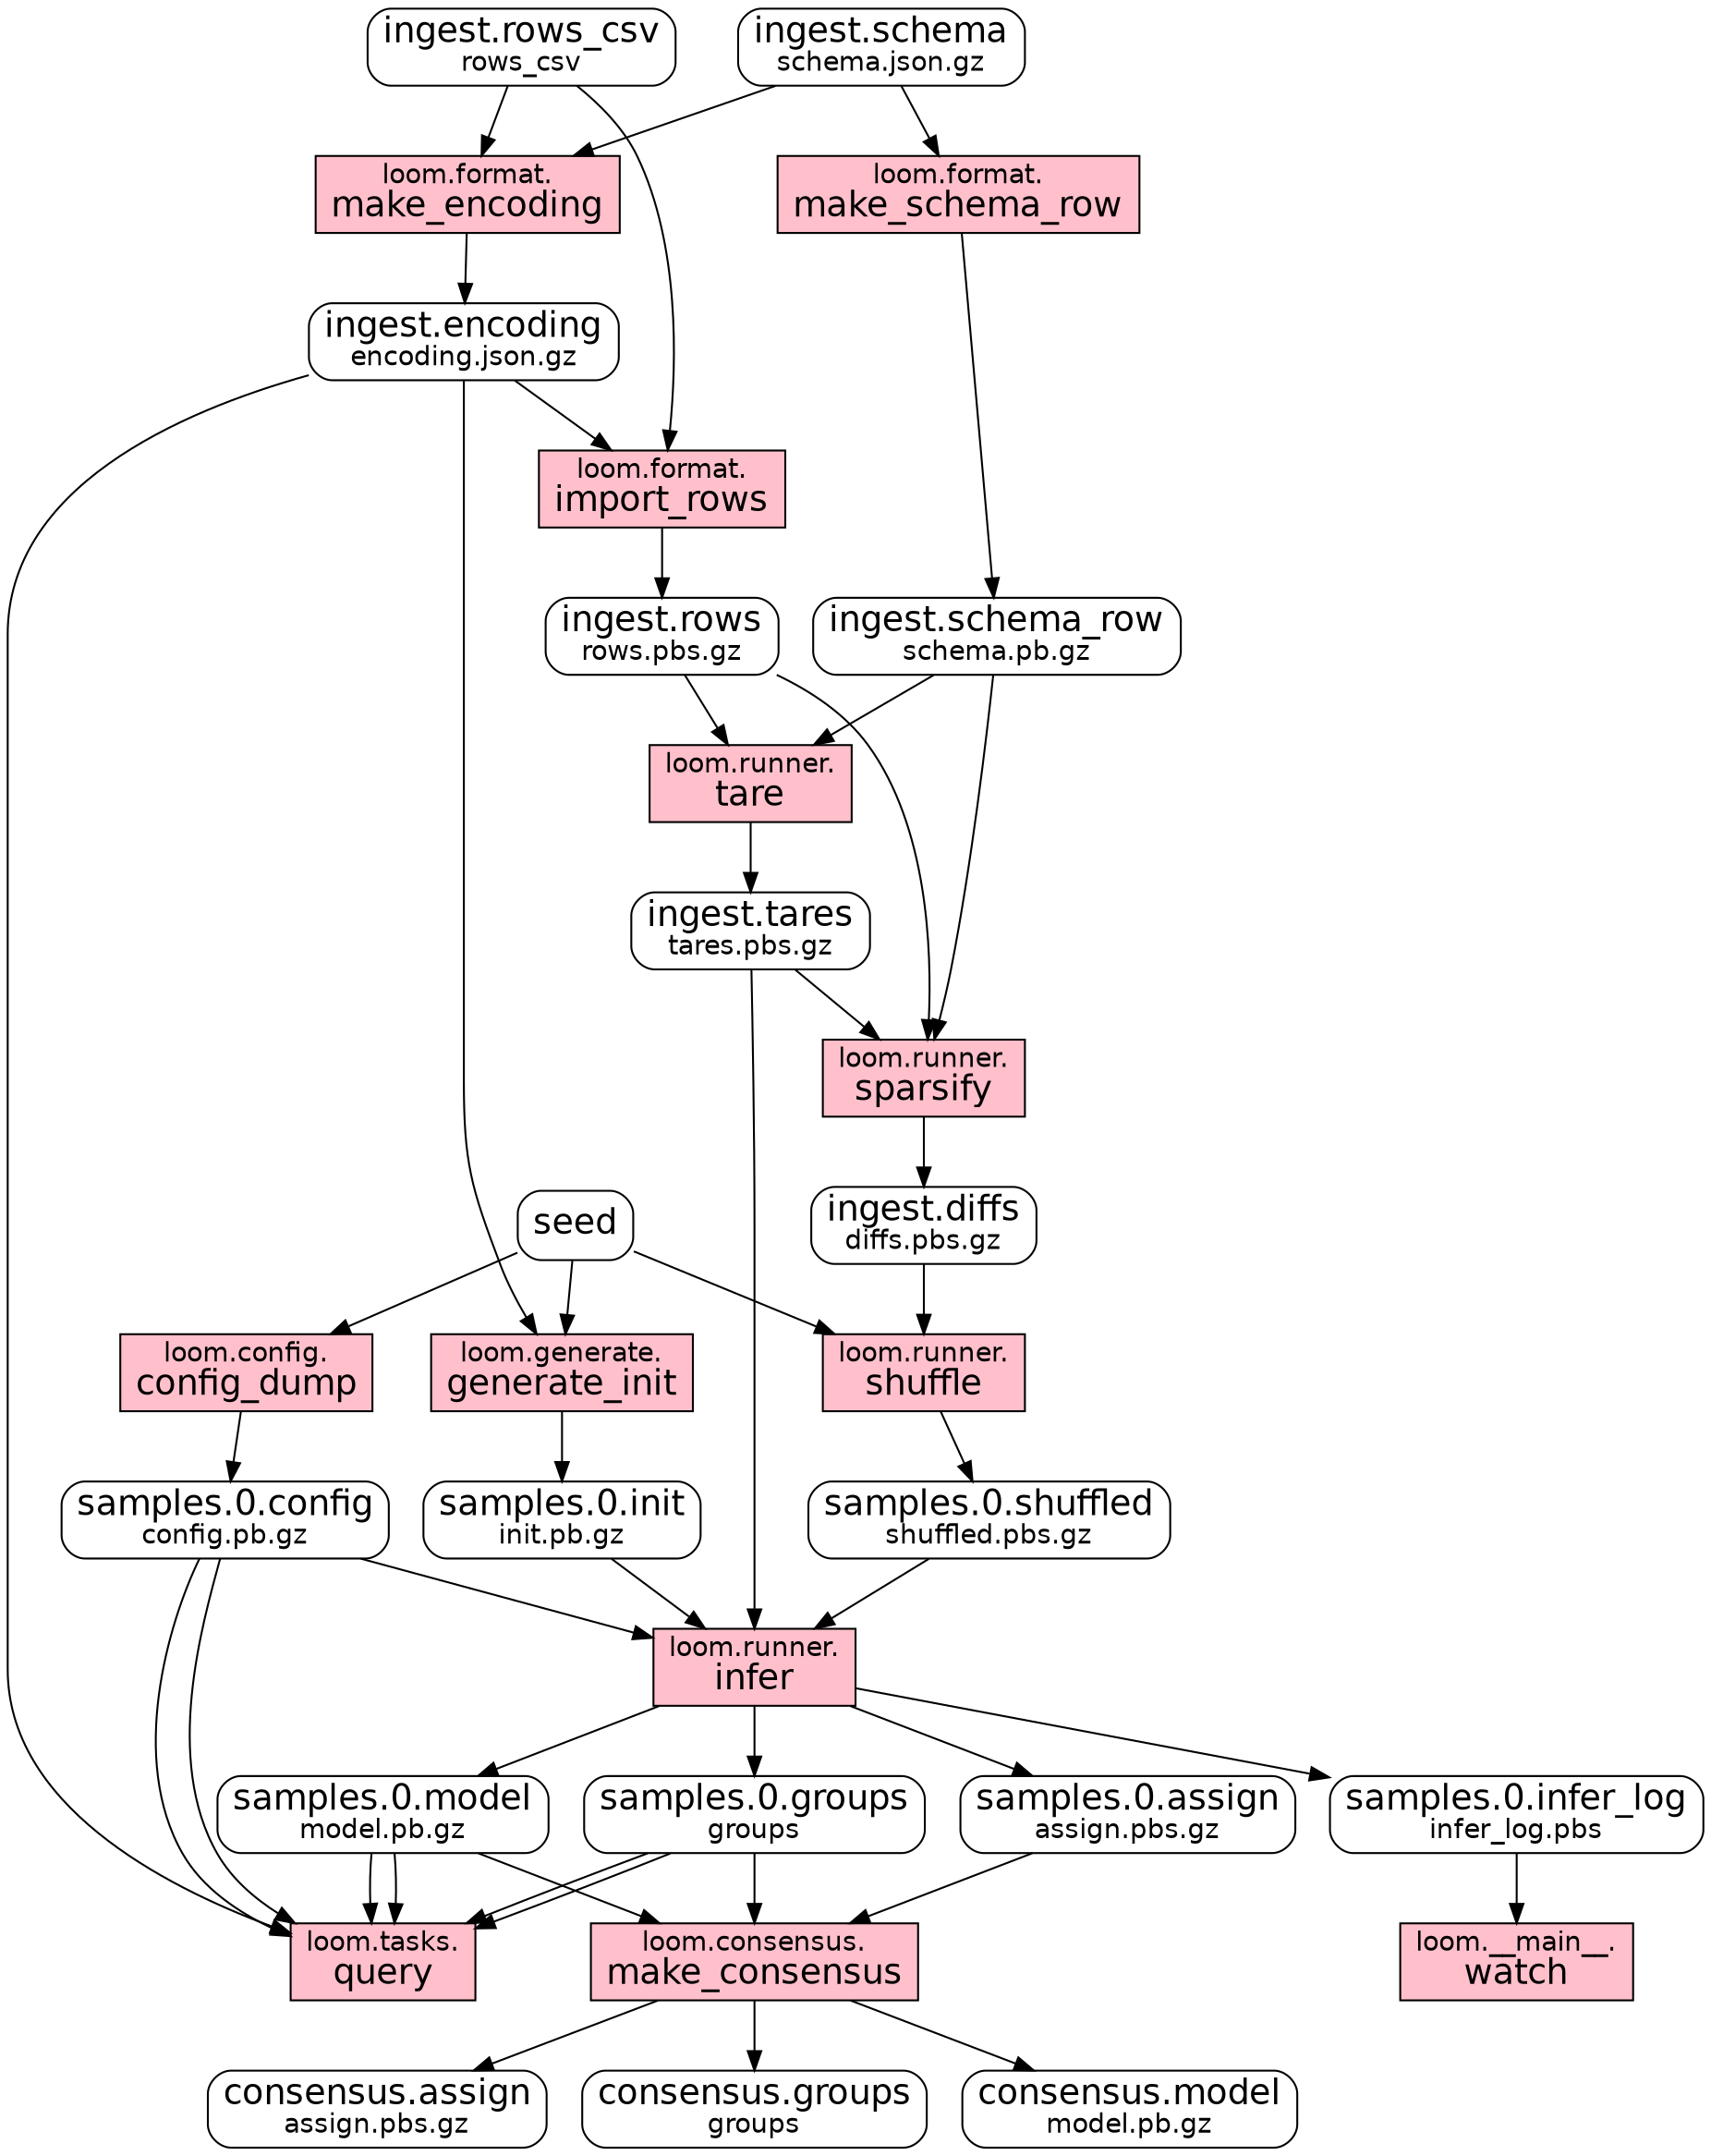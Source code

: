 // this file was generated by loom/documented.py
digraph G {
  overlap=false;
  graph [fontname = "helvetica"];
  node [fontname = "helvetica"];
  edge [fontname = "helvetica"];

  // data
  {
    node [shape=Mrecord];
    consensus_assign [label=<<FONT POINT-SIZE="18">consensus.assign</FONT><BR/>assign.pbs.gz>];
    consensus_groups [label=<<FONT POINT-SIZE="18">consensus.groups</FONT><BR/>groups>];
    consensus_model [label=<<FONT POINT-SIZE="18">consensus.model</FONT><BR/>model.pb.gz>];
    ingest_diffs [label=<<FONT POINT-SIZE="18">ingest.diffs</FONT><BR/>diffs.pbs.gz>];
    ingest_encoding [label=<<FONT POINT-SIZE="18">ingest.encoding</FONT><BR/>encoding.json.gz>];
    ingest_rows [label=<<FONT POINT-SIZE="18">ingest.rows</FONT><BR/>rows.pbs.gz>];
    ingest_rows_csv [label=<<FONT POINT-SIZE="18">ingest.rows_csv</FONT><BR/>rows_csv>];
    ingest_schema [label=<<FONT POINT-SIZE="18">ingest.schema</FONT><BR/>schema.json.gz>];
    ingest_schema_row [label=<<FONT POINT-SIZE="18">ingest.schema_row</FONT><BR/>schema.pb.gz>];
    ingest_tares [label=<<FONT POINT-SIZE="18">ingest.tares</FONT><BR/>tares.pbs.gz>];
    samples_0_assign [label=<<FONT POINT-SIZE="18">samples.0.assign</FONT><BR/>assign.pbs.gz>];
    samples_0_config [label=<<FONT POINT-SIZE="18">samples.0.config</FONT><BR/>config.pb.gz>];
    samples_0_groups [label=<<FONT POINT-SIZE="18">samples.0.groups</FONT><BR/>groups>];
    samples_0_infer_log [label=<<FONT POINT-SIZE="18">samples.0.infer_log</FONT><BR/>infer_log.pbs>];
    samples_0_init [label=<<FONT POINT-SIZE="18">samples.0.init</FONT><BR/>init.pb.gz>];
    samples_0_model [label=<<FONT POINT-SIZE="18">samples.0.model</FONT><BR/>model.pb.gz>];
    samples_0_shuffled [label=<<FONT POINT-SIZE="18">samples.0.shuffled</FONT><BR/>shuffled.pbs.gz>];
    seed [label=<<FONT POINT-SIZE="18">seed</FONT>>];
  }

  // transforms
  {
    node [shape=box, style=filled];

    watch [label=<loom.__main__.<BR/><FONT POINT-SIZE="18">watch</FONT>>, fillcolor=pink];
    config_dump [label=<loom.config.<BR/><FONT POINT-SIZE="18">config_dump</FONT>>, fillcolor=pink];
    make_consensus [label=<loom.consensus.<BR/><FONT POINT-SIZE="18">make_consensus</FONT>>, fillcolor=pink];
    import_rows [label=<loom.format.<BR/><FONT POINT-SIZE="18">import_rows</FONT>>, fillcolor=pink];
    make_encoding [label=<loom.format.<BR/><FONT POINT-SIZE="18">make_encoding</FONT>>, fillcolor=pink];
    make_schema_row [label=<loom.format.<BR/><FONT POINT-SIZE="18">make_schema_row</FONT>>, fillcolor=pink];
    generate_init [label=<loom.generate.<BR/><FONT POINT-SIZE="18">generate_init</FONT>>, fillcolor=pink];
    infer [label=<loom.runner.<BR/><FONT POINT-SIZE="18">infer</FONT>>, fillcolor=pink];
    query [label=<loom.runner.<BR/><FONT POINT-SIZE="18">query</FONT>>, fillcolor=pink];
    shuffle [label=<loom.runner.<BR/><FONT POINT-SIZE="18">shuffle</FONT>>, fillcolor=pink];
    sparsify [label=<loom.runner.<BR/><FONT POINT-SIZE="18">sparsify</FONT>>, fillcolor=pink];
    tare [label=<loom.runner.<BR/><FONT POINT-SIZE="18">tare</FONT>>, fillcolor=pink];
    query [label=<loom.tasks.<BR/><FONT POINT-SIZE="18">query</FONT>>, fillcolor=pink];

    samples_0_infer_log -> watch [weight=1.0];
    seed -> config_dump [weight=1.0];
    config_dump -> samples_0_config [weight=1.0];
    samples_0_model -> make_consensus [weight=1.0];
    samples_0_groups -> make_consensus [weight=1.0];
    samples_0_assign -> make_consensus [weight=1.0];
    make_consensus -> consensus_model [weight=1.0];
    make_consensus -> consensus_groups [weight=1.0];
    make_consensus -> consensus_assign [weight=1.0];
    ingest_encoding -> import_rows [weight=1.0];
    ingest_rows_csv -> import_rows [weight=1.0];
    import_rows -> ingest_rows [weight=1.0];
    ingest_schema -> make_encoding [weight=1.0];
    ingest_rows_csv -> make_encoding [weight=1.0];
    make_encoding -> ingest_encoding [weight=1.0];
    ingest_schema -> make_schema_row [weight=1.0];
    make_schema_row -> ingest_schema_row [weight=1.0];
    ingest_encoding -> generate_init [weight=1.0];
    seed -> generate_init [weight=1.0];
    generate_init -> samples_0_init [weight=1.0];
    samples_0_config -> infer [weight=1.0];
    samples_0_shuffled -> infer [weight=1.0];
    ingest_tares -> infer [weight=1.0];
    samples_0_init -> infer [weight=1.0];
    infer -> samples_0_model [weight=1.0];
    infer -> samples_0_groups [weight=1.0];
    infer -> samples_0_assign [weight=1.0];
    infer -> samples_0_infer_log [weight=1.0];
    samples_0_config -> query [weight=1.0];
    samples_0_model -> query [weight=1.0];
    samples_0_groups -> query [weight=1.0];
    ingest_diffs -> shuffle [weight=1.0];
    seed -> shuffle [weight=1.0];
    shuffle -> samples_0_shuffled [weight=1.0];
    ingest_schema_row -> sparsify [weight=1.0];
    ingest_tares -> sparsify [weight=1.0];
    ingest_rows -> sparsify [weight=1.0];
    sparsify -> ingest_diffs [weight=1.0];
    ingest_schema_row -> tare [weight=1.0];
    ingest_rows -> tare [weight=1.0];
    tare -> ingest_tares [weight=1.0];
    ingest_encoding -> query [weight=1.0];
    samples_0_config -> query [weight=1.0];
    samples_0_model -> query [weight=1.0];
    samples_0_groups -> query [weight=1.0];
  }
}
